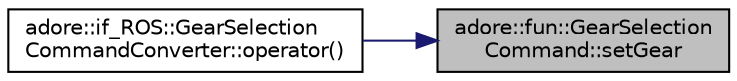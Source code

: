 digraph "adore::fun::GearSelectionCommand::setGear"
{
 // LATEX_PDF_SIZE
  edge [fontname="Helvetica",fontsize="10",labelfontname="Helvetica",labelfontsize="10"];
  node [fontname="Helvetica",fontsize="10",shape=record];
  rankdir="RL";
  Node1 [label="adore::fun::GearSelection\lCommand::setGear",height=0.2,width=0.4,color="black", fillcolor="grey75", style="filled", fontcolor="black",tooltip=" "];
  Node1 -> Node2 [dir="back",color="midnightblue",fontsize="10",style="solid",fontname="Helvetica"];
  Node2 [label="adore::if_ROS::GearSelection\lCommandConverter::operator()",height=0.2,width=0.4,color="black", fillcolor="white", style="filled",URL="$structadore_1_1if__ROS_1_1GearSelectionCommandConverter.html#a63eb2ac5d9a8e6febb24ff3854bce3a4",tooltip=" "];
}
